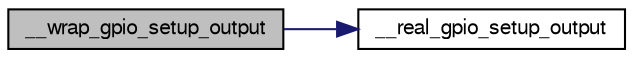 digraph "__wrap_gpio_setup_output"
{
  edge [fontname="FreeSans",fontsize="10",labelfontname="FreeSans",labelfontsize="10"];
  node [fontname="FreeSans",fontsize="10",shape=record];
  rankdir="LR";
  Node1 [label="__wrap_gpio_setup_output",height=0.2,width=0.4,color="black", fillcolor="grey75", style="filled", fontcolor="black"];
  Node1 -> Node2 [color="midnightblue",fontsize="10",style="solid",fontname="FreeSans"];
  Node2 [label="__real_gpio_setup_output",height=0.2,width=0.4,color="black", fillcolor="white", style="filled",URL="$gpio__ext__common_8c.html#ac318f7f437fe7d11af1fae3052d20ce3"];
}
